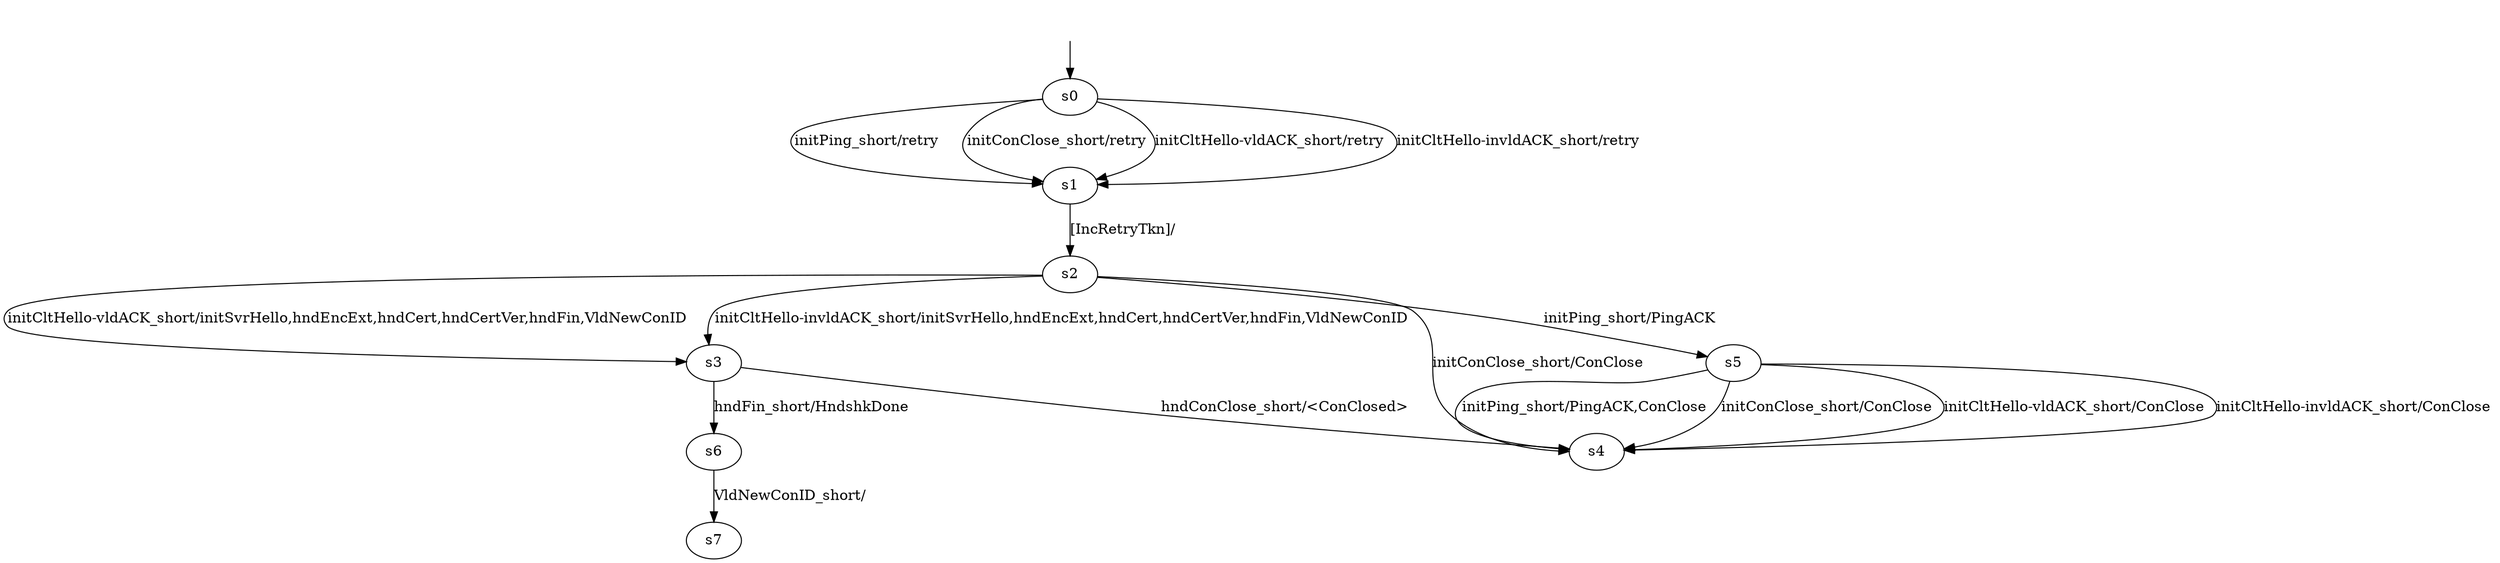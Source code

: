 digraph "picoModels/pico-BWR-s-0/learnedModel" {
s0 [label=s0];
s1 [label=s1];
s2 [label=s2];
s3 [label=s3];
s4 [label=s4];
s5 [label=s5];
s6 [label=s6];
s7 [label=s7];
s0 -> s1  [label="initPing_short/retry "];
s0 -> s1  [label="initConClose_short/retry "];
s0 -> s1  [label="initCltHello-vldACK_short/retry "];
s0 -> s1  [label="initCltHello-invldACK_short/retry "];
s1 -> s2  [label="[IncRetryTkn]/ "];
s2 -> s5  [label="initPing_short/PingACK "];
s2 -> s4  [label="initConClose_short/ConClose "];
s2 -> s3  [label="initCltHello-vldACK_short/initSvrHello,hndEncExt,hndCert,hndCertVer,hndFin,VldNewConID "];
s2 -> s3  [label="initCltHello-invldACK_short/initSvrHello,hndEncExt,hndCert,hndCertVer,hndFin,VldNewConID "];
s3 -> s6  [label="hndFin_short/HndshkDone "];
s3 -> s4  [label="hndConClose_short/<ConClosed> "];
s5 -> s4  [label="initPing_short/PingACK,ConClose "];
s5 -> s4  [label="initConClose_short/ConClose "];
s5 -> s4  [label="initCltHello-vldACK_short/ConClose "];
s5 -> s4  [label="initCltHello-invldACK_short/ConClose "];
s6 -> s7  [label="VldNewConID_short/ "];
__start0 [label="", shape=none];
__start0 -> s0  [label=""];
}
